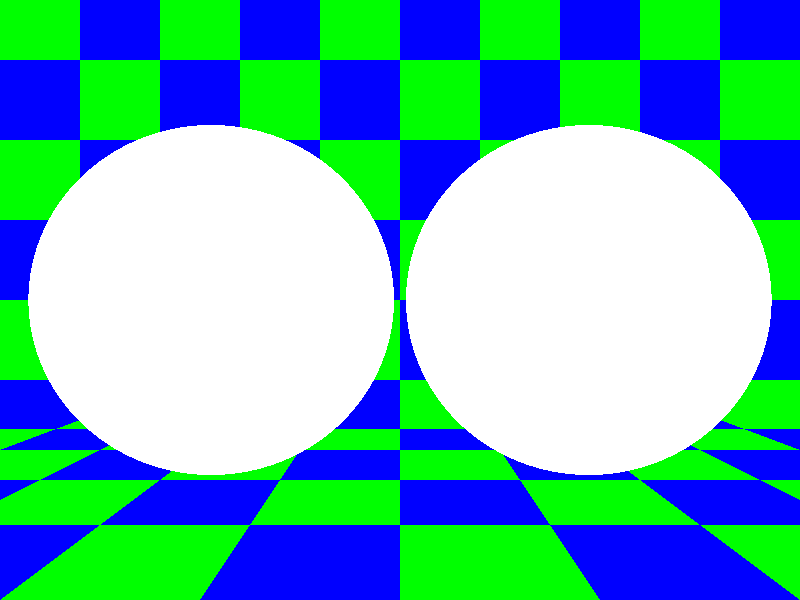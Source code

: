 // Persistence Of Vision raytracer version 3.1 sample scene by Dieter Bayer.
//
// This scene shows the effect of solid vs. hollow objects.
//
// Both spheres in this scene are enclosed by a halo container object.
//
// The left sphere is solid, i.e. it's not filled with the halo.
// The right sphere is hollow, i.e. it's filled with the halo.
//
// Note that you can see some discontinuities in the halo of the 
// right sphere. This is caused be the refraction. After the rays
// are bent they travel through the halo on a different path
// resulting in a different result than that for an unbend ray,
// which would show no discontinuities.
//

#global_settings { assumed_gamma 2.2 }

#include "colors.inc"

camera {
   location  <0, 20, -100>
   direction <0,  0,    1>
   up        <0,  1,    0>
   right   <4/3,  0,    0>
}

//
// Put down the beloved famous raytrace blue/green checkered floor
//

plane { y, -10
   pigment {
      checker Blue, Green
      scale 20
   }
   finish {
      ambient 0.2
      diffuse 0.8
   }
   hollow
}

//
// Use beloved famous raytrace blue/green checkered wall
//

plane { z, 50
   pigment {
      checker Blue, Green
      scale 20
   }
   finish {
      ambient 0.2
      diffuse 0.8
   }
   hollow
}

//
// Declare media.
//

#declare Media = media {
  emission 0.05
  intervals 5
  samples 1, 10
  confidence 0.9999
  variance 1/1000
  density {
    spherical
    ramp_wave
    turbulence 0.1
    color_map {
      [0.0 color rgb <0, 0, 0>]
      [0.1 color rgb <1, 0, 0>]
      [1.0 color rgb <1, 1, 0>]
    } 
  }
} 

//
// Solid, translucent sphere enclosed by halo.
//

sphere { <-29, 20, 0>, 25
  pigment { rgbt<1, 1, 1, 0.9> }
  finish {
    ambient 0.0
    diffuse 0.0
    phong 1.0
    phong_size 200
  }
  interior { ior 1.1 }
  hollow no
}

sphere { 0, 1 
  pigment { color rgbf<1, 1, 1, 1> }
  finish { ambient 0 diffuse 0 }
  interior { media { Media } }
  scale 28 
  translate <-29, 20, 0> 
  hollow 
}

//
// Hollow, translucent sphere enclosed by halo.
//

sphere { <29, 20, 0>, 25
  pigment { rgbt<1, 1, 1, 0.9> }
  finish {
    ambient 0.0
    diffuse 0.0
    phong 1.0
    phong_size 200
  }
  interior { ior 1.1 }
  hollow yes
}

sphere { 0, 1 
  pigment { color rgbf<1, 1, 1, 1> }
  finish { ambient 0 diffuse 0 }
  interior { media { Media } }
  scale 28 
  translate <29, 20, 0> 
  hollow 
}

//
// Cast some light.
//

light_source {
  <500, 600, -200> 
  color White
}

